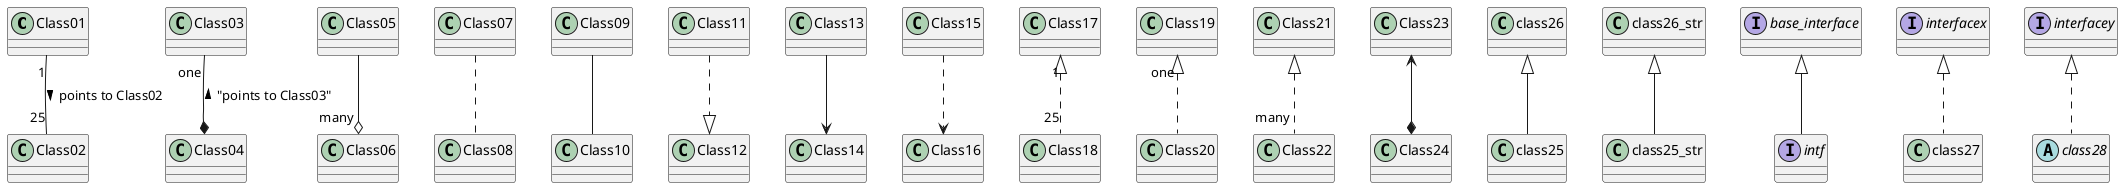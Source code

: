 @startuml "Relations"
Class01 "1" -- "25" Class02 : > points to Class02
Class03 "one" --* Class04 : < "points to Class03"
Class05 --o "many" Class06
Class07 .. Class08
Class09 -- Class10
Class11 ..|> Class12
Class13 --> Class14
Class15 ..> Class16
Class17 "1" <|.. "25" Class18
Class19 "one" <|.. Class20
Class21 <|.. "many" Class22
Class23 <--* Class24

class class25 extends class26
class "class25_str" extends "class26_str"
interface intf EXTENDS base_interface
class class27 implements interfacex
abstract class28 implements interfacey
@enduml
